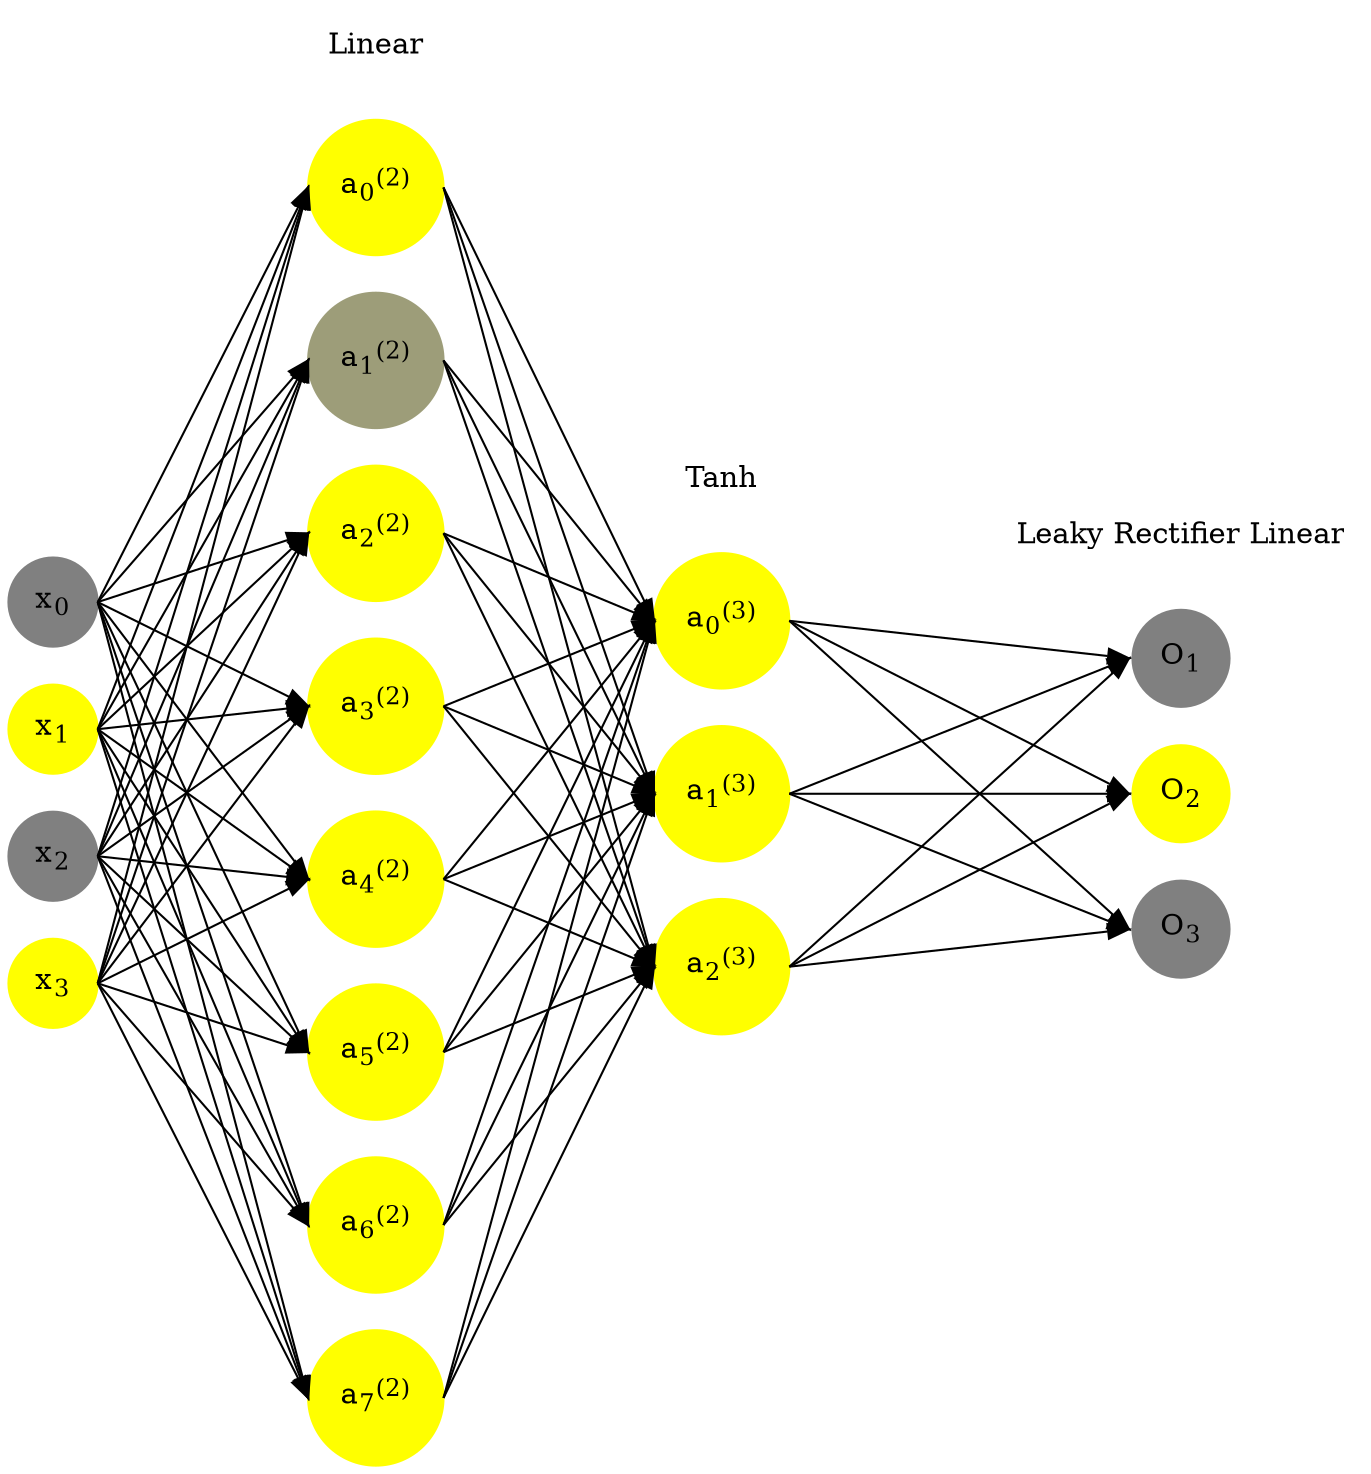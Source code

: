 digraph G {
	rankdir = LR;
	splines=false;
	edge[style=invis];
	ranksep= 1.4;
	{
	node [shape=circle, color="0.1667, 0.0, 0.5", style=filled, fillcolor="0.1667, 0.0, 0.5"];
	x0 [label=<x<sub>0</sub>>];
	}
	{
	node [shape=circle, color="0.1667, 1.0, 1.0", style=filled, fillcolor="0.1667, 1.0, 1.0"];
	x1 [label=<x<sub>1</sub>>];
	}
	{
	node [shape=circle, color="0.1667, 0.0, 0.5", style=filled, fillcolor="0.1667, 0.0, 0.5"];
	x2 [label=<x<sub>2</sub>>];
	}
	{
	node [shape=circle, color="0.1667, 1.0, 1.0", style=filled, fillcolor="0.1667, 1.0, 1.0"];
	x3 [label=<x<sub>3</sub>>];
	}
	{
	node [shape=circle, color="0.1667, 3.290745, 2.145372", style=filled, fillcolor="0.1667, 3.290745, 2.145372"];
	a02 [label=<a<sub>0</sub><sup>(2)</sup>>];
	}
	{
	node [shape=circle, color="0.1667, 0.229134, 0.614567", style=filled, fillcolor="0.1667, 0.229134, 0.614567"];
	a12 [label=<a<sub>1</sub><sup>(2)</sup>>];
	}
	{
	node [shape=circle, color="0.1667, 1.409017, 1.204509", style=filled, fillcolor="0.1667, 1.409017, 1.204509"];
	a22 [label=<a<sub>2</sub><sup>(2)</sup>>];
	}
	{
	node [shape=circle, color="0.1667, 1.592823, 1.296411", style=filled, fillcolor="0.1667, 1.592823, 1.296411"];
	a32 [label=<a<sub>3</sub><sup>(2)</sup>>];
	}
	{
	node [shape=circle, color="0.1667, 2.707922, 1.853961", style=filled, fillcolor="0.1667, 2.707922, 1.853961"];
	a42 [label=<a<sub>4</sub><sup>(2)</sup>>];
	}
	{
	node [shape=circle, color="0.1667, 2.097393, 1.548697", style=filled, fillcolor="0.1667, 2.097393, 1.548697"];
	a52 [label=<a<sub>5</sub><sup>(2)</sup>>];
	}
	{
	node [shape=circle, color="0.1667, 1.492525, 1.246263", style=filled, fillcolor="0.1667, 1.492525, 1.246263"];
	a62 [label=<a<sub>6</sub><sup>(2)</sup>>];
	}
	{
	node [shape=circle, color="0.1667, 2.480021, 1.740010", style=filled, fillcolor="0.1667, 2.480021, 1.740010"];
	a72 [label=<a<sub>7</sub><sup>(2)</sup>>];
	}
	{
	node [shape=circle, color="0.1667, 0.999266, 0.999633", style=filled, fillcolor="0.1667, 0.999266, 0.999633"];
	a03 [label=<a<sub>0</sub><sup>(3)</sup>>];
	}
	{
	node [shape=circle, color="0.1667, 1.000000, 1.000000", style=filled, fillcolor="0.1667, 1.000000, 1.000000"];
	a13 [label=<a<sub>1</sub><sup>(3)</sup>>];
	}
	{
	node [shape=circle, color="0.1667, 1.000000, 1.000000", style=filled, fillcolor="0.1667, 1.000000, 1.000000"];
	a23 [label=<a<sub>2</sub><sup>(3)</sup>>];
	}
	{
	node [shape=circle, color="0.1667, 0.0, 0.5", style=filled, fillcolor="0.1667, 0.0, 0.5"];
	O1 [label=<O<sub>1</sub>>];
	}
	{
	node [shape=circle, color="0.1667, 1.0, 1.0", style=filled, fillcolor="0.1667, 1.0, 1.0"];
	O2 [label=<O<sub>2</sub>>];
	}
	{
	node [shape=circle, color="0.1667, 0.0, 0.5", style=filled, fillcolor="0.1667, 0.0, 0.5"];
	O3 [label=<O<sub>3</sub>>];
	}
	{
	rank=same;
	x0->x1->x2->x3;
	}
	{
	rank=same;
	a02->a12->a22->a32->a42->a52->a62->a72;
	}
	{
	rank=same;
	a03->a13->a23;
	}
	{
	rank=same;
	O1->O2->O3;
	}
	l1 [shape=plaintext,label="Linear"];
	l1->a02;
	{rank=same; l1;a02};
	l2 [shape=plaintext,label="Tanh"];
	l2->a03;
	{rank=same; l2;a03};
	l3 [shape=plaintext,label="Leaky Rectifier Linear"];
	l3->O1;
	{rank=same; l3;O1};
edge[style=solid, tailport=e, headport=w];
	{x0;x1;x2;x3} -> {a02;a12;a22;a32;a42;a52;a62;a72};
	{a02;a12;a22;a32;a42;a52;a62;a72} -> {a03;a13;a23};
	{a03;a13;a23} -> {O1,O2,O3};
}